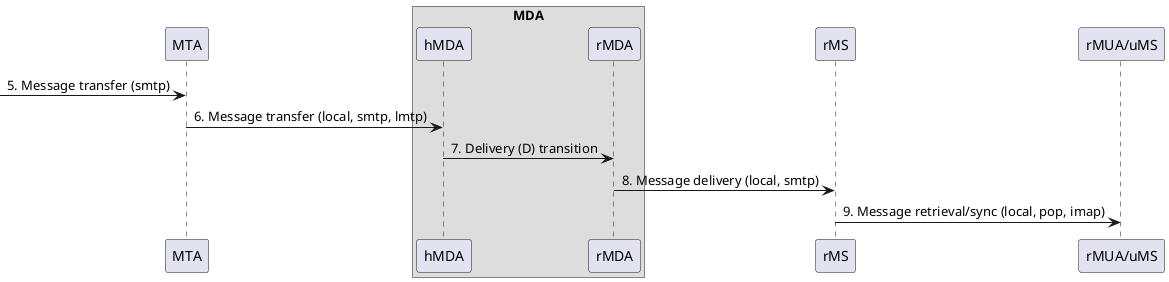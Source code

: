 @startuml Internet Mail Architecture (rfc5598), message flow part II.

/'
Message
Message User Agent (MUA)
    Author MUA (aMUA)
    Recipient MUA (rMUA)
Message Submission Agent (MSA)
    Author-focused MSA functions (aMSA)
    MHS-focused MSA functions (hMSA)
Message Transfer Agent (MTA)
Message Delivery Agent (MDA)
    Recipient-focused MDA functions (rMDA)
    MHS-focused MDA functions (hMDA)
Message Store (MS)
    Author MS (aMS)
    Recipient MS (rMS)
    User Agent MS (uMS)
'/

'ADMD II.
participant "MTA" as MTA /'MTA'/
box "MDA"
participant "hMDA" as hMDA /'MHS-focused MDA'/
participant "rMDA" as rMDA /'Recipient-focused MDA'/
end box
participant "rMS" as rMS /'Recipient MS'/
participant "rMUA/uMS" as rMUA /'MUA, uMS'/

[-> MTA : 5. Message transfer (smtp)
MTA -> hMDA : 6. Message transfer (local, smtp, lmtp)
hMDA -> rMDA : 7. Delivery (D) transition
rMDA -> rMS : 8. Message delivery (local, smtp)
rMS -> rMUA : 9. Message retrieval/sync (local, pop, imap)

@enduml

